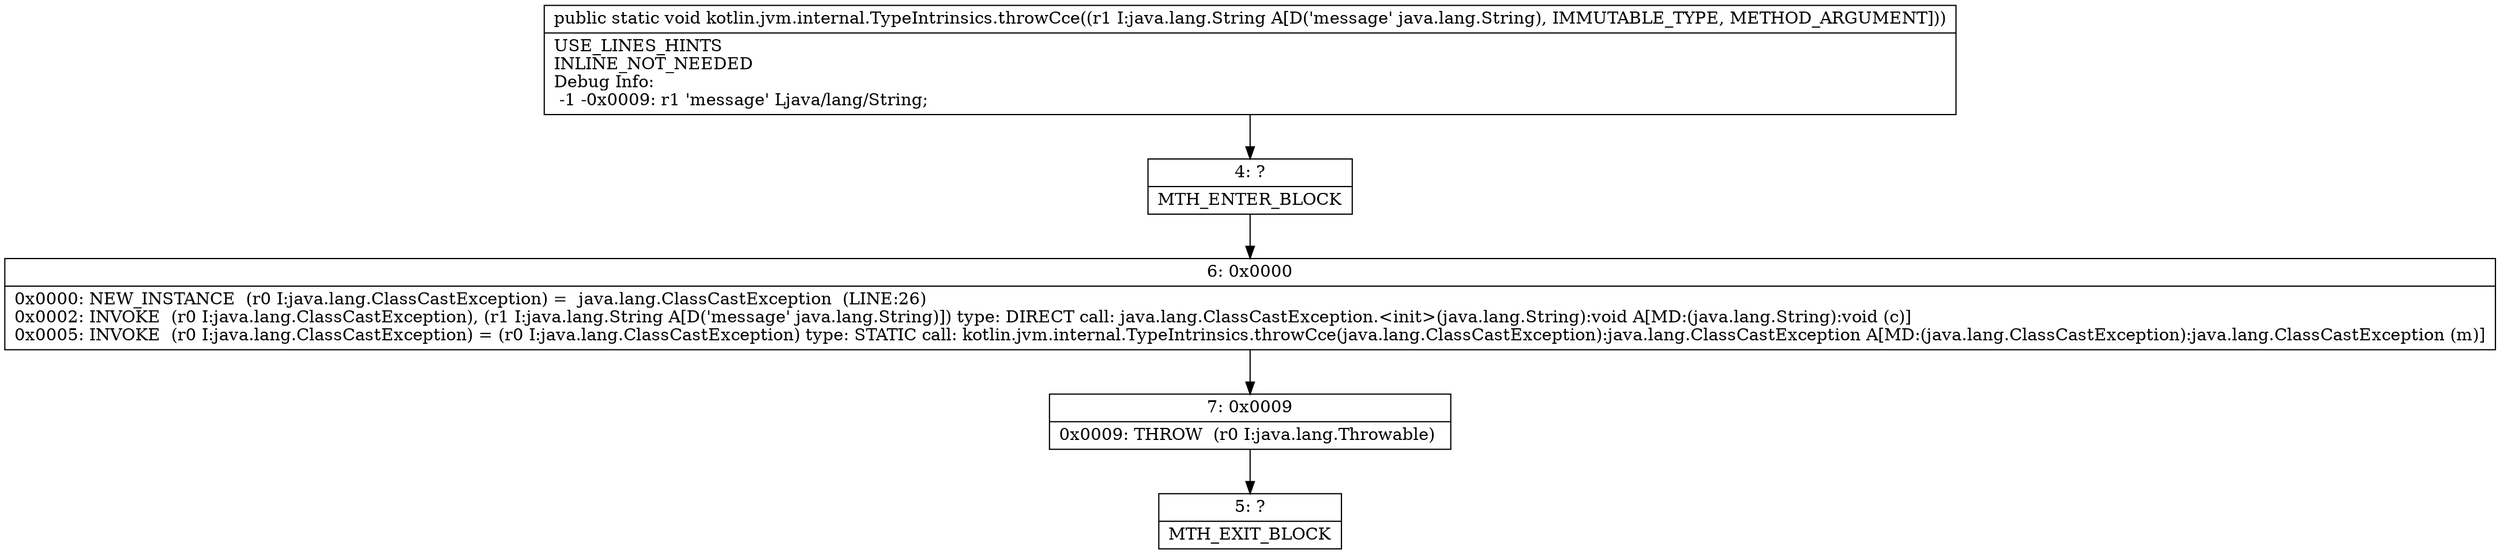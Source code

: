 digraph "CFG forkotlin.jvm.internal.TypeIntrinsics.throwCce(Ljava\/lang\/String;)V" {
Node_4 [shape=record,label="{4\:\ ?|MTH_ENTER_BLOCK\l}"];
Node_6 [shape=record,label="{6\:\ 0x0000|0x0000: NEW_INSTANCE  (r0 I:java.lang.ClassCastException) =  java.lang.ClassCastException  (LINE:26)\l0x0002: INVOKE  (r0 I:java.lang.ClassCastException), (r1 I:java.lang.String A[D('message' java.lang.String)]) type: DIRECT call: java.lang.ClassCastException.\<init\>(java.lang.String):void A[MD:(java.lang.String):void (c)]\l0x0005: INVOKE  (r0 I:java.lang.ClassCastException) = (r0 I:java.lang.ClassCastException) type: STATIC call: kotlin.jvm.internal.TypeIntrinsics.throwCce(java.lang.ClassCastException):java.lang.ClassCastException A[MD:(java.lang.ClassCastException):java.lang.ClassCastException (m)]\l}"];
Node_7 [shape=record,label="{7\:\ 0x0009|0x0009: THROW  (r0 I:java.lang.Throwable) \l}"];
Node_5 [shape=record,label="{5\:\ ?|MTH_EXIT_BLOCK\l}"];
MethodNode[shape=record,label="{public static void kotlin.jvm.internal.TypeIntrinsics.throwCce((r1 I:java.lang.String A[D('message' java.lang.String), IMMUTABLE_TYPE, METHOD_ARGUMENT]))  | USE_LINES_HINTS\lINLINE_NOT_NEEDED\lDebug Info:\l  \-1 \-0x0009: r1 'message' Ljava\/lang\/String;\l}"];
MethodNode -> Node_4;Node_4 -> Node_6;
Node_6 -> Node_7;
Node_7 -> Node_5;
}

